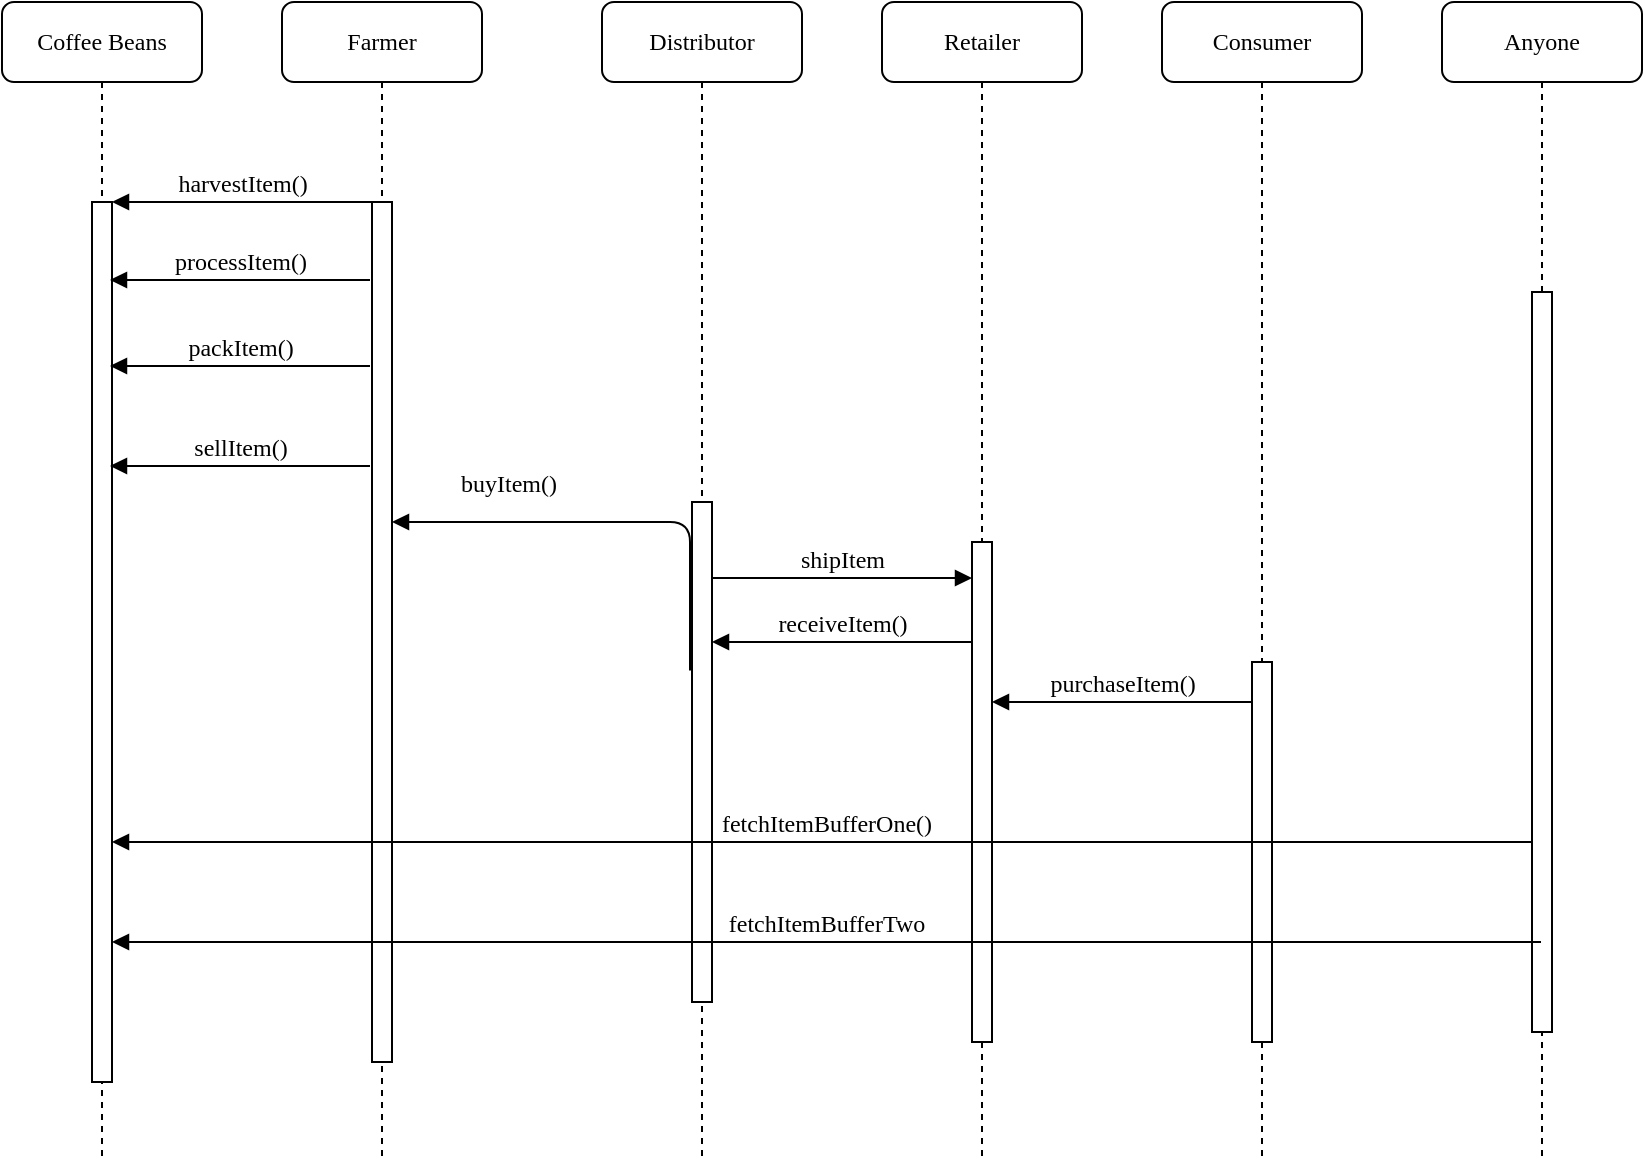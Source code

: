 <mxfile version="13.8.3" type="device"><diagram name="Page-1" id="13e1069c-82ec-6db2-03f1-153e76fe0fe0"><mxGraphModel dx="1137" dy="1610" grid="1" gridSize="10" guides="1" tooltips="1" connect="1" arrows="1" fold="1" page="1" pageScale="1" pageWidth="1100" pageHeight="850" background="#ffffff" math="0" shadow="0"><root><mxCell id="0"/><mxCell id="1" parent="0"/><mxCell id="7baba1c4bc27f4b0-2" value="Farmer" style="shape=umlLifeline;perimeter=lifelinePerimeter;whiteSpace=wrap;html=1;container=1;collapsible=0;recursiveResize=0;outlineConnect=0;rounded=1;shadow=0;comic=0;labelBackgroundColor=none;strokeWidth=1;fontFamily=Verdana;fontSize=12;align=center;" parent="1" vertex="1"><mxGeometry x="240" y="80" width="100" height="580" as="geometry"/></mxCell><mxCell id="7baba1c4bc27f4b0-10" value="" style="html=1;points=[];perimeter=orthogonalPerimeter;rounded=0;shadow=0;comic=0;labelBackgroundColor=none;strokeWidth=1;fontFamily=Verdana;fontSize=12;align=center;" parent="7baba1c4bc27f4b0-2" vertex="1"><mxGeometry x="45" y="100" width="10" height="430" as="geometry"/></mxCell><mxCell id="7baba1c4bc27f4b0-3" value="Distributor" style="shape=umlLifeline;perimeter=lifelinePerimeter;whiteSpace=wrap;html=1;container=1;collapsible=0;recursiveResize=0;outlineConnect=0;rounded=1;shadow=0;comic=0;labelBackgroundColor=none;strokeWidth=1;fontFamily=Verdana;fontSize=12;align=center;" parent="1" vertex="1"><mxGeometry x="400" y="80" width="100" height="580" as="geometry"/></mxCell><mxCell id="7baba1c4bc27f4b0-13" value="" style="html=1;points=[];perimeter=orthogonalPerimeter;rounded=0;shadow=0;comic=0;labelBackgroundColor=none;strokeWidth=1;fontFamily=Verdana;fontSize=12;align=center;" parent="7baba1c4bc27f4b0-3" vertex="1"><mxGeometry x="45" y="250" width="10" height="250" as="geometry"/></mxCell><mxCell id="7baba1c4bc27f4b0-4" value="Retailer" style="shape=umlLifeline;perimeter=lifelinePerimeter;whiteSpace=wrap;html=1;container=1;collapsible=0;recursiveResize=0;outlineConnect=0;rounded=1;shadow=0;comic=0;labelBackgroundColor=none;strokeWidth=1;fontFamily=Verdana;fontSize=12;align=center;" parent="1" vertex="1"><mxGeometry x="540" y="80" width="100" height="580" as="geometry"/></mxCell><mxCell id="7baba1c4bc27f4b0-5" value="Consumer" style="shape=umlLifeline;perimeter=lifelinePerimeter;whiteSpace=wrap;html=1;container=1;collapsible=0;recursiveResize=0;outlineConnect=0;rounded=1;shadow=0;comic=0;labelBackgroundColor=none;strokeWidth=1;fontFamily=Verdana;fontSize=12;align=center;" parent="1" vertex="1"><mxGeometry x="680" y="80" width="100" height="580" as="geometry"/></mxCell><mxCell id="7baba1c4bc27f4b0-8" value="Coffee Beans" style="shape=umlLifeline;perimeter=lifelinePerimeter;whiteSpace=wrap;html=1;container=1;collapsible=0;recursiveResize=0;outlineConnect=0;rounded=1;shadow=0;comic=0;labelBackgroundColor=none;strokeWidth=1;fontFamily=Verdana;fontSize=12;align=center;" parent="1" vertex="1"><mxGeometry x="100" y="80" width="100" height="580" as="geometry"/></mxCell><mxCell id="7baba1c4bc27f4b0-9" value="" style="html=1;points=[];perimeter=orthogonalPerimeter;rounded=0;shadow=0;comic=0;labelBackgroundColor=none;strokeWidth=1;fontFamily=Verdana;fontSize=12;align=center;" parent="7baba1c4bc27f4b0-8" vertex="1"><mxGeometry x="45" y="100" width="10" height="440" as="geometry"/></mxCell><mxCell id="7baba1c4bc27f4b0-16" value="" style="html=1;points=[];perimeter=orthogonalPerimeter;rounded=0;shadow=0;comic=0;labelBackgroundColor=none;strokeWidth=1;fontFamily=Verdana;fontSize=12;align=center;" parent="1" vertex="1"><mxGeometry x="585" y="350" width="10" height="250" as="geometry"/></mxCell><mxCell id="7baba1c4bc27f4b0-17" value="receiveItem()" style="html=1;verticalAlign=bottom;endArrow=block;labelBackgroundColor=none;fontFamily=Verdana;fontSize=12;edgeStyle=elbowEdgeStyle;elbow=vertical;" parent="1" source="7baba1c4bc27f4b0-16" target="7baba1c4bc27f4b0-13" edge="1"><mxGeometry relative="1" as="geometry"><Array as="points"><mxPoint x="510" y="400"/><mxPoint x="560" y="380"/><mxPoint x="460" y="220"/></Array><mxPoint x="510" y="220" as="targetPoint"/></mxGeometry></mxCell><mxCell id="7baba1c4bc27f4b0-19" value="" style="html=1;points=[];perimeter=orthogonalPerimeter;rounded=0;shadow=0;comic=0;labelBackgroundColor=none;strokeWidth=1;fontFamily=Verdana;fontSize=12;align=center;" parent="1" vertex="1"><mxGeometry x="725" y="410" width="10" height="190" as="geometry"/></mxCell><mxCell id="7baba1c4bc27f4b0-23" value="fetchItemBufferOne()" style="html=1;verticalAlign=bottom;endArrow=block;entryX=0;entryY=0;labelBackgroundColor=none;fontFamily=Verdana;fontSize=12;" parent="1" source="5L30uy1IBLYgNoEJcVHO-5" edge="1"><mxGeometry relative="1" as="geometry"><mxPoint x="585" y="500" as="sourcePoint"/><mxPoint x="155" y="500" as="targetPoint"/><Array as="points"><mxPoint x="400" y="500"/></Array></mxGeometry></mxCell><mxCell id="7baba1c4bc27f4b0-11" value="harvestItem()" style="html=1;verticalAlign=bottom;endArrow=block;labelBackgroundColor=none;fontFamily=Verdana;fontSize=12;edgeStyle=elbowEdgeStyle;elbow=vertical;comic=0;anchorPointDirection=0;exitX=0;exitY=0;exitDx=0;exitDy=0;" parent="1" source="7baba1c4bc27f4b0-10" target="7baba1c4bc27f4b0-9" edge="1"><mxGeometry relative="1" as="geometry"><mxPoint x="220" y="190" as="targetPoint"/></mxGeometry></mxCell><mxCell id="5L30uy1IBLYgNoEJcVHO-1" value="processItem()" style="html=1;verticalAlign=bottom;endArrow=block;labelBackgroundColor=none;fontFamily=Verdana;fontSize=12;edgeStyle=elbowEdgeStyle;elbow=vertical;comic=0;anchorPointDirection=0;exitX=0;exitY=0;exitDx=0;exitDy=0;" edge="1" parent="1"><mxGeometry relative="1" as="geometry"><mxPoint x="284" y="219" as="sourcePoint"/><mxPoint x="154" y="219" as="targetPoint"/></mxGeometry></mxCell><mxCell id="5L30uy1IBLYgNoEJcVHO-2" value="packItem()" style="html=1;verticalAlign=bottom;endArrow=block;labelBackgroundColor=none;fontFamily=Verdana;fontSize=12;edgeStyle=elbowEdgeStyle;elbow=vertical;comic=0;anchorPointDirection=0;exitX=0;exitY=0;exitDx=0;exitDy=0;" edge="1" parent="1"><mxGeometry relative="1" as="geometry"><mxPoint x="284" y="262" as="sourcePoint"/><mxPoint x="154" y="262" as="targetPoint"/></mxGeometry></mxCell><mxCell id="7baba1c4bc27f4b0-14" value="buyItem()" style="html=1;verticalAlign=bottom;endArrow=block;labelBackgroundColor=none;fontFamily=Verdana;fontSize=12;edgeStyle=elbowEdgeStyle;elbow=vertical;exitX=-0.1;exitY=0.337;exitDx=0;exitDy=0;exitPerimeter=0;" parent="1" source="7baba1c4bc27f4b0-13" target="7baba1c4bc27f4b0-10" edge="1"><mxGeometry x="0.483" y="-10" relative="1" as="geometry"><mxPoint x="370" y="200" as="targetPoint"/><Array as="points"><mxPoint x="380" y="340"/><mxPoint x="400" y="310"/><mxPoint x="410" y="290"/></Array><mxPoint as="offset"/></mxGeometry></mxCell><mxCell id="5L30uy1IBLYgNoEJcVHO-3" value="sellItem()" style="html=1;verticalAlign=bottom;endArrow=block;labelBackgroundColor=none;fontFamily=Verdana;fontSize=12;edgeStyle=elbowEdgeStyle;elbow=vertical;comic=0;anchorPointDirection=0;exitX=0;exitY=0;exitDx=0;exitDy=0;" edge="1" parent="1"><mxGeometry relative="1" as="geometry"><mxPoint x="284" y="312" as="sourcePoint"/><mxPoint x="154" y="312" as="targetPoint"/></mxGeometry></mxCell><mxCell id="5L30uy1IBLYgNoEJcVHO-5" value="Anyone" style="shape=umlLifeline;perimeter=lifelinePerimeter;whiteSpace=wrap;html=1;container=1;collapsible=0;recursiveResize=0;outlineConnect=0;rounded=1;shadow=0;comic=0;labelBackgroundColor=none;strokeWidth=1;fontFamily=Verdana;fontSize=12;align=center;" vertex="1" parent="1"><mxGeometry x="820" y="80" width="100" height="580" as="geometry"/></mxCell><mxCell id="5L30uy1IBLYgNoEJcVHO-6" value="" style="html=1;points=[];perimeter=orthogonalPerimeter;rounded=0;shadow=0;comic=0;labelBackgroundColor=none;strokeWidth=1;fontFamily=Verdana;fontSize=12;align=center;" vertex="1" parent="1"><mxGeometry x="865" y="225" width="10" height="370" as="geometry"/></mxCell><mxCell id="5L30uy1IBLYgNoEJcVHO-7" value="fetchItemBufferTwo" style="html=1;verticalAlign=bottom;endArrow=block;entryX=0;entryY=0;labelBackgroundColor=none;fontFamily=Verdana;fontSize=12;" edge="1" parent="1"><mxGeometry relative="1" as="geometry"><mxPoint x="869.5" y="550" as="sourcePoint"/><mxPoint x="155" y="550" as="targetPoint"/><Array as="points"><mxPoint x="400" y="550"/></Array></mxGeometry></mxCell><mxCell id="5L30uy1IBLYgNoEJcVHO-8" value="shipItem" style="html=1;verticalAlign=bottom;endArrow=block;labelBackgroundColor=none;fontFamily=Verdana;fontSize=12;edgeStyle=elbowEdgeStyle;elbow=vertical;" edge="1" parent="1"><mxGeometry relative="1" as="geometry"><mxPoint x="455" y="368" as="sourcePoint"/><Array as="points"><mxPoint x="520" y="368"/><mxPoint x="560" y="348"/><mxPoint x="510" y="368"/></Array><mxPoint x="585" y="368" as="targetPoint"/></mxGeometry></mxCell><mxCell id="5L30uy1IBLYgNoEJcVHO-9" value="purchaseItem()" style="html=1;verticalAlign=bottom;endArrow=block;labelBackgroundColor=none;fontFamily=Verdana;fontSize=12;edgeStyle=elbowEdgeStyle;elbow=vertical;" edge="1" parent="1"><mxGeometry relative="1" as="geometry"><mxPoint x="725" y="430" as="sourcePoint"/><Array as="points"><mxPoint x="650" y="430"/><mxPoint x="700" y="410"/><mxPoint x="600" y="250"/></Array><mxPoint x="595" y="430" as="targetPoint"/></mxGeometry></mxCell></root></mxGraphModel></diagram></mxfile>